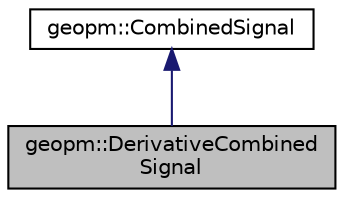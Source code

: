 digraph "geopm::DerivativeCombinedSignal"
{
  edge [fontname="Helvetica",fontsize="10",labelfontname="Helvetica",labelfontsize="10"];
  node [fontname="Helvetica",fontsize="10",shape=record];
  Node2 [label="geopm::DerivativeCombined\lSignal",height=0.2,width=0.4,color="black", fillcolor="grey75", style="filled", fontcolor="black"];
  Node3 -> Node2 [dir="back",color="midnightblue",fontsize="10",style="solid",fontname="Helvetica"];
  Node3 [label="geopm::CombinedSignal",height=0.2,width=0.4,color="black", fillcolor="white", style="filled",URL="$classgeopm_1_1_combined_signal.html",tooltip="Used by PlatformIO to define a signal as a function of other signals. "];
}
